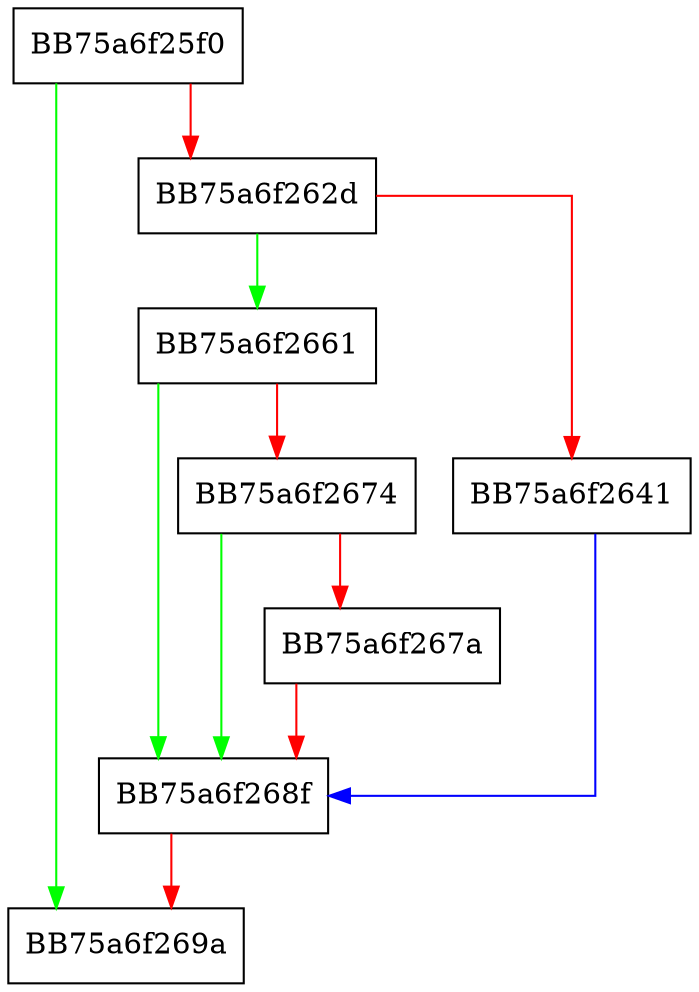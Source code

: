 digraph GenerateUniqueId {
  node [shape="box"];
  graph [splines=ortho];
  BB75a6f25f0 -> BB75a6f269a [color="green"];
  BB75a6f25f0 -> BB75a6f262d [color="red"];
  BB75a6f262d -> BB75a6f2661 [color="green"];
  BB75a6f262d -> BB75a6f2641 [color="red"];
  BB75a6f2641 -> BB75a6f268f [color="blue"];
  BB75a6f2661 -> BB75a6f268f [color="green"];
  BB75a6f2661 -> BB75a6f2674 [color="red"];
  BB75a6f2674 -> BB75a6f268f [color="green"];
  BB75a6f2674 -> BB75a6f267a [color="red"];
  BB75a6f267a -> BB75a6f268f [color="red"];
  BB75a6f268f -> BB75a6f269a [color="red"];
}